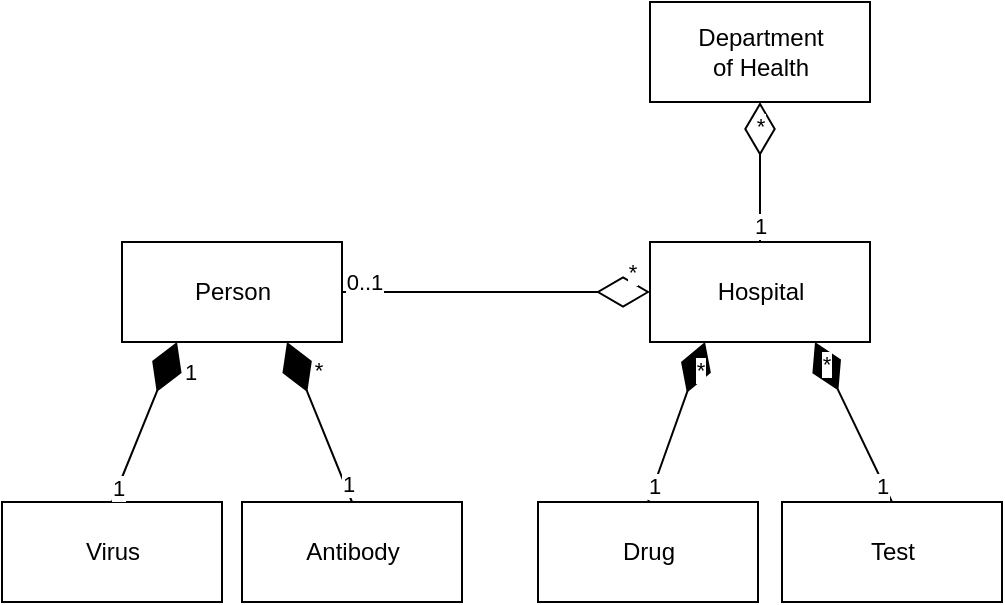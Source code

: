 <mxfile version="13.7.4" type="github">
  <diagram id="kfoYvRz2E2p8XFlXMmmg" name="Page-1">
    <mxGraphModel dx="803" dy="618" grid="1" gridSize="10" guides="1" tooltips="1" connect="1" arrows="1" fold="1" page="1" pageScale="1" pageWidth="827" pageHeight="1169" math="0" shadow="0">
      <root>
        <mxCell id="0" />
        <mxCell id="1" parent="0" />
        <mxCell id="l3kK8T27Ym1sHTPt07F5-1" value="Person" style="html=1;" vertex="1" parent="1">
          <mxGeometry x="150" y="280" width="110" height="50" as="geometry" />
        </mxCell>
        <mxCell id="l3kK8T27Ym1sHTPt07F5-2" value="Virus" style="html=1;" vertex="1" parent="1">
          <mxGeometry x="90" y="410" width="110" height="50" as="geometry" />
        </mxCell>
        <mxCell id="l3kK8T27Ym1sHTPt07F5-3" value="Antibody" style="html=1;" vertex="1" parent="1">
          <mxGeometry x="210" y="410" width="110" height="50" as="geometry" />
        </mxCell>
        <mxCell id="l3kK8T27Ym1sHTPt07F5-8" value="Hospital" style="html=1;" vertex="1" parent="1">
          <mxGeometry x="414" y="280" width="110" height="50" as="geometry" />
        </mxCell>
        <mxCell id="l3kK8T27Ym1sHTPt07F5-10" value="" style="endArrow=diamondThin;endFill=0;endSize=24;html=1;exitX=1;exitY=0.5;exitDx=0;exitDy=0;entryX=0;entryY=0.5;entryDx=0;entryDy=0;" edge="1" parent="1" source="l3kK8T27Ym1sHTPt07F5-1" target="l3kK8T27Ym1sHTPt07F5-8">
          <mxGeometry width="160" relative="1" as="geometry">
            <mxPoint x="300" y="305" as="sourcePoint" />
            <mxPoint x="410" y="305" as="targetPoint" />
          </mxGeometry>
        </mxCell>
        <mxCell id="l3kK8T27Ym1sHTPt07F5-11" value="*" style="edgeLabel;html=1;align=center;verticalAlign=middle;resizable=0;points=[];" vertex="1" connectable="0" parent="l3kK8T27Ym1sHTPt07F5-10">
          <mxGeometry x="0.762" y="1" relative="1" as="geometry">
            <mxPoint x="9" y="-9" as="offset" />
          </mxGeometry>
        </mxCell>
        <mxCell id="l3kK8T27Ym1sHTPt07F5-16" value="0..1" style="edgeLabel;html=1;align=center;verticalAlign=middle;resizable=0;points=[];" vertex="1" connectable="0" parent="l3kK8T27Ym1sHTPt07F5-10">
          <mxGeometry x="-0.86" y="2" relative="1" as="geometry">
            <mxPoint y="-3" as="offset" />
          </mxGeometry>
        </mxCell>
        <mxCell id="l3kK8T27Ym1sHTPt07F5-12" value="" style="endArrow=diamondThin;endFill=1;endSize=24;html=1;entryX=0.25;entryY=1;entryDx=0;entryDy=0;exitX=0.5;exitY=0;exitDx=0;exitDy=0;" edge="1" parent="1" source="l3kK8T27Ym1sHTPt07F5-2" target="l3kK8T27Ym1sHTPt07F5-1">
          <mxGeometry width="160" relative="1" as="geometry">
            <mxPoint x="180" y="510" as="sourcePoint" />
            <mxPoint x="340" y="510" as="targetPoint" />
          </mxGeometry>
        </mxCell>
        <mxCell id="l3kK8T27Ym1sHTPt07F5-15" value="1" style="edgeLabel;html=1;align=center;verticalAlign=middle;resizable=0;points=[];" vertex="1" connectable="0" parent="l3kK8T27Ym1sHTPt07F5-12">
          <mxGeometry x="0.647" y="-1" relative="1" as="geometry">
            <mxPoint x="10.63" as="offset" />
          </mxGeometry>
        </mxCell>
        <mxCell id="l3kK8T27Ym1sHTPt07F5-30" value="1" style="edgeLabel;html=1;align=center;verticalAlign=middle;resizable=0;points=[];" vertex="1" connectable="0" parent="l3kK8T27Ym1sHTPt07F5-12">
          <mxGeometry x="-0.817" relative="1" as="geometry">
            <mxPoint as="offset" />
          </mxGeometry>
        </mxCell>
        <mxCell id="l3kK8T27Ym1sHTPt07F5-13" value="" style="endArrow=diamondThin;endFill=1;endSize=24;html=1;entryX=0.75;entryY=1;entryDx=0;entryDy=0;exitX=0.5;exitY=0;exitDx=0;exitDy=0;" edge="1" parent="1" source="l3kK8T27Ym1sHTPt07F5-3" target="l3kK8T27Ym1sHTPt07F5-1">
          <mxGeometry width="160" relative="1" as="geometry">
            <mxPoint x="212.5" y="420" as="sourcePoint" />
            <mxPoint x="207.5" y="340" as="targetPoint" />
          </mxGeometry>
        </mxCell>
        <mxCell id="l3kK8T27Ym1sHTPt07F5-14" value="*" style="edgeLabel;html=1;align=center;verticalAlign=middle;resizable=0;points=[];" vertex="1" connectable="0" parent="l3kK8T27Ym1sHTPt07F5-13">
          <mxGeometry x="0.668" relative="1" as="geometry">
            <mxPoint x="10.03" as="offset" />
          </mxGeometry>
        </mxCell>
        <mxCell id="l3kK8T27Ym1sHTPt07F5-29" value="1" style="edgeLabel;html=1;align=center;verticalAlign=middle;resizable=0;points=[];" vertex="1" connectable="0" parent="l3kK8T27Ym1sHTPt07F5-13">
          <mxGeometry x="-0.777" y="-1" relative="1" as="geometry">
            <mxPoint as="offset" />
          </mxGeometry>
        </mxCell>
        <mxCell id="l3kK8T27Ym1sHTPt07F5-17" value="Department &lt;br&gt;of Health" style="html=1;" vertex="1" parent="1">
          <mxGeometry x="414" y="160" width="110" height="50" as="geometry" />
        </mxCell>
        <mxCell id="l3kK8T27Ym1sHTPt07F5-18" value="" style="endArrow=diamondThin;endFill=0;endSize=24;html=1;exitX=0.5;exitY=0;exitDx=0;exitDy=0;entryX=0.5;entryY=1;entryDx=0;entryDy=0;" edge="1" parent="1" source="l3kK8T27Ym1sHTPt07F5-8" target="l3kK8T27Ym1sHTPt07F5-17">
          <mxGeometry width="160" relative="1" as="geometry">
            <mxPoint x="450" y="230" as="sourcePoint" />
            <mxPoint x="610" y="230" as="targetPoint" />
          </mxGeometry>
        </mxCell>
        <mxCell id="l3kK8T27Ym1sHTPt07F5-19" value="*" style="edgeLabel;html=1;align=center;verticalAlign=middle;resizable=0;points=[];" vertex="1" connectable="0" parent="l3kK8T27Ym1sHTPt07F5-18">
          <mxGeometry x="0.677" relative="1" as="geometry">
            <mxPoint as="offset" />
          </mxGeometry>
        </mxCell>
        <mxCell id="l3kK8T27Ym1sHTPt07F5-20" value="1" style="edgeLabel;html=1;align=center;verticalAlign=middle;resizable=0;points=[];" vertex="1" connectable="0" parent="l3kK8T27Ym1sHTPt07F5-18">
          <mxGeometry x="-0.762" relative="1" as="geometry">
            <mxPoint as="offset" />
          </mxGeometry>
        </mxCell>
        <mxCell id="l3kK8T27Ym1sHTPt07F5-21" value="Drug" style="html=1;" vertex="1" parent="1">
          <mxGeometry x="358" y="410" width="110" height="50" as="geometry" />
        </mxCell>
        <mxCell id="l3kK8T27Ym1sHTPt07F5-22" value="" style="endArrow=diamondThin;endFill=1;endSize=24;html=1;exitX=0.5;exitY=0;exitDx=0;exitDy=0;entryX=0.25;entryY=1;entryDx=0;entryDy=0;" edge="1" parent="1" source="l3kK8T27Ym1sHTPt07F5-21" target="l3kK8T27Ym1sHTPt07F5-8">
          <mxGeometry width="160" relative="1" as="geometry">
            <mxPoint x="470" y="350" as="sourcePoint" />
            <mxPoint x="630" y="350" as="targetPoint" />
          </mxGeometry>
        </mxCell>
        <mxCell id="l3kK8T27Ym1sHTPt07F5-25" value="*" style="edgeLabel;html=1;align=center;verticalAlign=middle;resizable=0;points=[];" vertex="1" connectable="0" parent="l3kK8T27Ym1sHTPt07F5-22">
          <mxGeometry x="0.684" y="-2" relative="1" as="geometry">
            <mxPoint as="offset" />
          </mxGeometry>
        </mxCell>
        <mxCell id="l3kK8T27Ym1sHTPt07F5-27" value="1" style="edgeLabel;html=1;align=center;verticalAlign=middle;resizable=0;points=[];" vertex="1" connectable="0" parent="l3kK8T27Ym1sHTPt07F5-22">
          <mxGeometry x="-0.796" relative="1" as="geometry">
            <mxPoint as="offset" />
          </mxGeometry>
        </mxCell>
        <mxCell id="l3kK8T27Ym1sHTPt07F5-23" value="Test" style="html=1;" vertex="1" parent="1">
          <mxGeometry x="480" y="410" width="110" height="50" as="geometry" />
        </mxCell>
        <mxCell id="l3kK8T27Ym1sHTPt07F5-24" value="" style="endArrow=diamondThin;endFill=1;endSize=24;html=1;entryX=0.75;entryY=1;entryDx=0;entryDy=0;exitX=0.5;exitY=0;exitDx=0;exitDy=0;" edge="1" parent="1" source="l3kK8T27Ym1sHTPt07F5-23" target="l3kK8T27Ym1sHTPt07F5-8">
          <mxGeometry width="160" relative="1" as="geometry">
            <mxPoint x="520" y="420" as="sourcePoint" />
            <mxPoint x="520" y="340" as="targetPoint" />
          </mxGeometry>
        </mxCell>
        <mxCell id="l3kK8T27Ym1sHTPt07F5-26" value="*" style="edgeLabel;html=1;align=center;verticalAlign=middle;resizable=0;points=[];" vertex="1" connectable="0" parent="l3kK8T27Ym1sHTPt07F5-24">
          <mxGeometry x="0.718" relative="1" as="geometry">
            <mxPoint as="offset" />
          </mxGeometry>
        </mxCell>
        <mxCell id="l3kK8T27Ym1sHTPt07F5-28" value="1" style="edgeLabel;html=1;align=center;verticalAlign=middle;resizable=0;points=[];" vertex="1" connectable="0" parent="l3kK8T27Ym1sHTPt07F5-24">
          <mxGeometry x="-0.776" y="1" relative="1" as="geometry">
            <mxPoint as="offset" />
          </mxGeometry>
        </mxCell>
      </root>
    </mxGraphModel>
  </diagram>
</mxfile>
